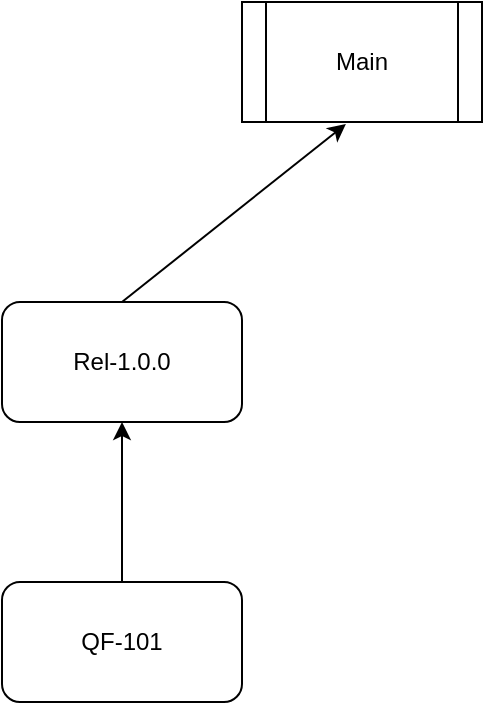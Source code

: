 <mxfile version="14.2.9" type="github">
  <diagram id="vRT_eRokYRHo_6Neqv87" name="Page-1">
    <mxGraphModel dx="1422" dy="762" grid="1" gridSize="10" guides="1" tooltips="1" connect="1" arrows="1" fold="1" page="1" pageScale="1" pageWidth="827" pageHeight="1169" math="0" shadow="0">
      <root>
        <mxCell id="0" />
        <mxCell id="1" parent="0" />
        <mxCell id="Who9ex1uRK8ai-KRY27w-1" value="Main" style="shape=process;whiteSpace=wrap;html=1;backgroundOutline=1;" vertex="1" parent="1">
          <mxGeometry x="260" y="80" width="120" height="60" as="geometry" />
        </mxCell>
        <mxCell id="Who9ex1uRK8ai-KRY27w-2" value="Rel-1.0.0" style="rounded=1;whiteSpace=wrap;html=1;" vertex="1" parent="1">
          <mxGeometry x="140" y="230" width="120" height="60" as="geometry" />
        </mxCell>
        <mxCell id="Who9ex1uRK8ai-KRY27w-3" value="QF-101" style="rounded=1;whiteSpace=wrap;html=1;" vertex="1" parent="1">
          <mxGeometry x="140" y="370" width="120" height="60" as="geometry" />
        </mxCell>
        <mxCell id="Who9ex1uRK8ai-KRY27w-4" value="" style="endArrow=classic;html=1;entryX=0.5;entryY=1;entryDx=0;entryDy=0;exitX=0.5;exitY=0;exitDx=0;exitDy=0;" edge="1" parent="1" source="Who9ex1uRK8ai-KRY27w-3" target="Who9ex1uRK8ai-KRY27w-2">
          <mxGeometry width="50" height="50" relative="1" as="geometry">
            <mxPoint x="180" y="360" as="sourcePoint" />
            <mxPoint x="230" y="310" as="targetPoint" />
          </mxGeometry>
        </mxCell>
        <mxCell id="Who9ex1uRK8ai-KRY27w-5" value="" style="endArrow=classic;html=1;entryX=0.433;entryY=1.017;entryDx=0;entryDy=0;exitX=0.5;exitY=0;exitDx=0;exitDy=0;entryPerimeter=0;" edge="1" parent="1" source="Who9ex1uRK8ai-KRY27w-2" target="Who9ex1uRK8ai-KRY27w-1">
          <mxGeometry width="50" height="50" relative="1" as="geometry">
            <mxPoint x="210" y="380" as="sourcePoint" />
            <mxPoint x="210" y="300" as="targetPoint" />
          </mxGeometry>
        </mxCell>
      </root>
    </mxGraphModel>
  </diagram>
</mxfile>
